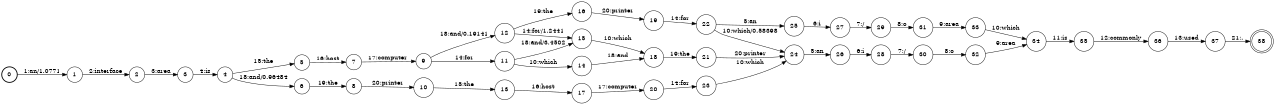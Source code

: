 digraph FST {
rankdir = LR;
size = "8.5,11";
label = "";
center = 1;
orientation = Portrait;
ranksep = "0.4";
nodesep = "0.25";
0 [label = "0", shape = circle, style = bold, fontsize = 14]
	0 -> 1 [label = "1:an/1.0771", fontsize = 14];
1 [label = "1", shape = circle, style = solid, fontsize = 14]
	1 -> 2 [label = "2:interface", fontsize = 14];
2 [label = "2", shape = circle, style = solid, fontsize = 14]
	2 -> 3 [label = "3:area", fontsize = 14];
3 [label = "3", shape = circle, style = solid, fontsize = 14]
	3 -> 4 [label = "4:is", fontsize = 14];
4 [label = "4", shape = circle, style = solid, fontsize = 14]
	4 -> 5 [label = "15:the", fontsize = 14];
	4 -> 6 [label = "18:and/0.96484", fontsize = 14];
5 [label = "5", shape = circle, style = solid, fontsize = 14]
	5 -> 7 [label = "16:host", fontsize = 14];
6 [label = "6", shape = circle, style = solid, fontsize = 14]
	6 -> 8 [label = "19:the", fontsize = 14];
7 [label = "7", shape = circle, style = solid, fontsize = 14]
	7 -> 9 [label = "17:computer", fontsize = 14];
8 [label = "8", shape = circle, style = solid, fontsize = 14]
	8 -> 10 [label = "20:printer", fontsize = 14];
9 [label = "9", shape = circle, style = solid, fontsize = 14]
	9 -> 11 [label = "14:for", fontsize = 14];
	9 -> 12 [label = "18:and/0.19141", fontsize = 14];
10 [label = "10", shape = circle, style = solid, fontsize = 14]
	10 -> 13 [label = "15:the", fontsize = 14];
11 [label = "11", shape = circle, style = solid, fontsize = 14]
	11 -> 14 [label = "10:which", fontsize = 14];
	11 -> 15 [label = "18:and/3.4502", fontsize = 14];
12 [label = "12", shape = circle, style = solid, fontsize = 14]
	12 -> 15 [label = "14:for/1.2441", fontsize = 14];
	12 -> 16 [label = "19:the", fontsize = 14];
13 [label = "13", shape = circle, style = solid, fontsize = 14]
	13 -> 17 [label = "16:host", fontsize = 14];
14 [label = "14", shape = circle, style = solid, fontsize = 14]
	14 -> 18 [label = "18:and", fontsize = 14];
15 [label = "15", shape = circle, style = solid, fontsize = 14]
	15 -> 18 [label = "10:which", fontsize = 14];
16 [label = "16", shape = circle, style = solid, fontsize = 14]
	16 -> 19 [label = "20:printer", fontsize = 14];
17 [label = "17", shape = circle, style = solid, fontsize = 14]
	17 -> 20 [label = "17:computer", fontsize = 14];
18 [label = "18", shape = circle, style = solid, fontsize = 14]
	18 -> 21 [label = "19:the", fontsize = 14];
19 [label = "19", shape = circle, style = solid, fontsize = 14]
	19 -> 22 [label = "14:for", fontsize = 14];
20 [label = "20", shape = circle, style = solid, fontsize = 14]
	20 -> 23 [label = "14:for", fontsize = 14];
21 [label = "21", shape = circle, style = solid, fontsize = 14]
	21 -> 24 [label = "20:printer", fontsize = 14];
22 [label = "22", shape = circle, style = solid, fontsize = 14]
	22 -> 25 [label = "5:an", fontsize = 14];
	22 -> 24 [label = "10:which/0.58398", fontsize = 14];
23 [label = "23", shape = circle, style = solid, fontsize = 14]
	23 -> 24 [label = "10:which", fontsize = 14];
24 [label = "24", shape = circle, style = solid, fontsize = 14]
	24 -> 26 [label = "5:an", fontsize = 14];
25 [label = "25", shape = circle, style = solid, fontsize = 14]
	25 -> 27 [label = "6:i", fontsize = 14];
26 [label = "26", shape = circle, style = solid, fontsize = 14]
	26 -> 28 [label = "6:i", fontsize = 14];
27 [label = "27", shape = circle, style = solid, fontsize = 14]
	27 -> 29 [label = "7:/", fontsize = 14];
28 [label = "28", shape = circle, style = solid, fontsize = 14]
	28 -> 30 [label = "7:/", fontsize = 14];
29 [label = "29", shape = circle, style = solid, fontsize = 14]
	29 -> 31 [label = "8:o", fontsize = 14];
30 [label = "30", shape = circle, style = solid, fontsize = 14]
	30 -> 32 [label = "8:o", fontsize = 14];
31 [label = "31", shape = circle, style = solid, fontsize = 14]
	31 -> 33 [label = "9:area", fontsize = 14];
32 [label = "32", shape = circle, style = solid, fontsize = 14]
	32 -> 34 [label = "9:area", fontsize = 14];
33 [label = "33", shape = circle, style = solid, fontsize = 14]
	33 -> 34 [label = "10:which", fontsize = 14];
34 [label = "34", shape = circle, style = solid, fontsize = 14]
	34 -> 35 [label = "11:is", fontsize = 14];
35 [label = "35", shape = circle, style = solid, fontsize = 14]
	35 -> 36 [label = "12:commonly", fontsize = 14];
36 [label = "36", shape = circle, style = solid, fontsize = 14]
	36 -> 37 [label = "13:used", fontsize = 14];
37 [label = "37", shape = circle, style = solid, fontsize = 14]
	37 -> 38 [label = "21:.", fontsize = 14];
38 [label = "38", shape = doublecircle, style = solid, fontsize = 14]
}
